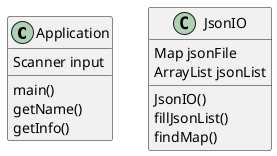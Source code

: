 @startuml
'https://plantuml.com/class-diagram

class Application {
    Scanner input
    main()
    getName()
    getInfo()
}

class JsonIO {
    Map jsonFile
    ArrayList jsonList
    JsonIO()
    fillJsonList()
    findMap()
}
@enduml